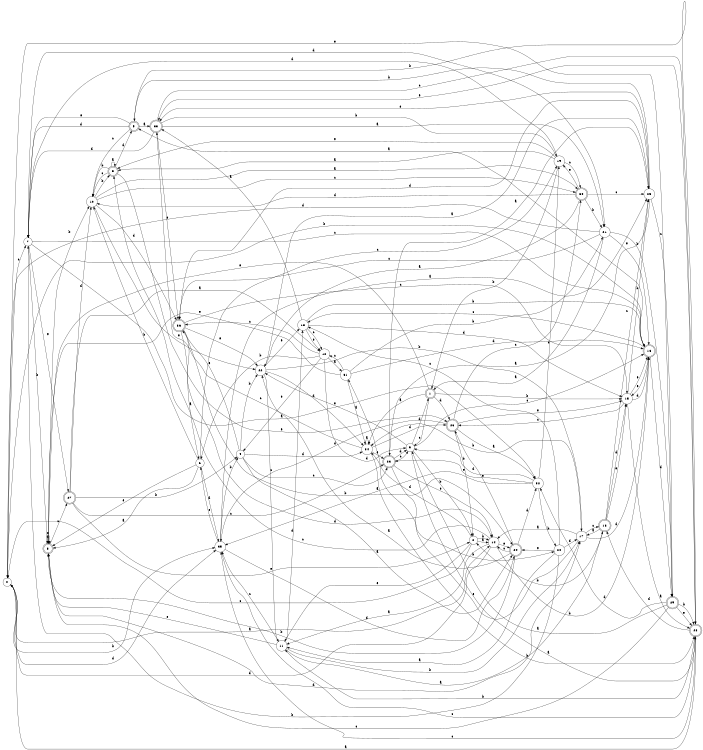 digraph n30_2 {
__start0 [label="" shape="none"];

rankdir=LR;
size="8,5";

s0 [style="filled", color="black", fillcolor="white" shape="circle", label="0"];
s1 [style="rounded,filled", color="black", fillcolor="white" shape="doublecircle", label="1"];
s2 [style="filled", color="black", fillcolor="white" shape="circle", label="2"];
s3 [style="rounded,filled", color="black", fillcolor="white" shape="doublecircle", label="3"];
s4 [style="filled", color="black", fillcolor="white" shape="circle", label="4"];
s5 [style="rounded,filled", color="black", fillcolor="white" shape="doublecircle", label="5"];
s6 [style="filled", color="black", fillcolor="white" shape="circle", label="6"];
s7 [style="filled", color="black", fillcolor="white" shape="circle", label="7"];
s8 [style="rounded,filled", color="black", fillcolor="white" shape="doublecircle", label="8"];
s9 [style="filled", color="black", fillcolor="white" shape="circle", label="9"];
s10 [style="filled", color="black", fillcolor="white" shape="circle", label="10"];
s11 [style="filled", color="black", fillcolor="white" shape="circle", label="11"];
s12 [style="filled", color="black", fillcolor="white" shape="circle", label="12"];
s13 [style="rounded,filled", color="black", fillcolor="white" shape="doublecircle", label="13"];
s14 [style="filled", color="black", fillcolor="white" shape="circle", label="14"];
s15 [style="filled", color="black", fillcolor="white" shape="circle", label="15"];
s16 [style="rounded,filled", color="black", fillcolor="white" shape="doublecircle", label="16"];
s17 [style="filled", color="black", fillcolor="white" shape="circle", label="17"];
s18 [style="filled", color="black", fillcolor="white" shape="circle", label="18"];
s19 [style="filled", color="black", fillcolor="white" shape="circle", label="19"];
s20 [style="filled", color="black", fillcolor="white" shape="circle", label="20"];
s21 [style="filled", color="black", fillcolor="white" shape="circle", label="21"];
s22 [style="filled", color="black", fillcolor="white" shape="circle", label="22"];
s23 [style="rounded,filled", color="black", fillcolor="white" shape="doublecircle", label="23"];
s24 [style="rounded,filled", color="black", fillcolor="white" shape="doublecircle", label="24"];
s25 [style="filled", color="black", fillcolor="white" shape="circle", label="25"];
s26 [style="rounded,filled", color="black", fillcolor="white" shape="doublecircle", label="26"];
s27 [style="rounded,filled", color="black", fillcolor="white" shape="doublecircle", label="27"];
s28 [style="rounded,filled", color="black", fillcolor="white" shape="doublecircle", label="28"];
s29 [style="rounded,filled", color="black", fillcolor="white" shape="doublecircle", label="29"];
s30 [style="rounded,filled", color="black", fillcolor="white" shape="doublecircle", label="30"];
s31 [style="filled", color="black", fillcolor="white" shape="circle", label="31"];
s32 [style="filled", color="black", fillcolor="white" shape="circle", label="32"];
s33 [style="rounded,filled", color="black", fillcolor="white" shape="doublecircle", label="33"];
s34 [style="filled", color="black", fillcolor="white" shape="circle", label="34"];
s35 [style="filled", color="black", fillcolor="white" shape="circle", label="35"];
s36 [style="rounded,filled", color="black", fillcolor="white" shape="doublecircle", label="36"];
s0 -> s14 [label="a"];
s0 -> s35 [label="b"];
s0 -> s7 [label="c"];
s0 -> s35 [label="d"];
s0 -> s29 [label="e"];
s1 -> s34 [label="a"];
s1 -> s15 [label="b"];
s1 -> s9 [label="c"];
s1 -> s26 [label="d"];
s1 -> s8 [label="e"];
s2 -> s14 [label="a"];
s2 -> s14 [label="b"];
s2 -> s0 [label="c"];
s2 -> s31 [label="d"];
s2 -> s11 [label="e"];
s3 -> s3 [label="a"];
s3 -> s10 [label="b"];
s3 -> s10 [label="c"];
s3 -> s5 [label="d"];
s3 -> s26 [label="e"];
s4 -> s24 [label="a"];
s4 -> s22 [label="b"];
s4 -> s23 [label="c"];
s4 -> s34 [label="d"];
s4 -> s36 [label="e"];
s5 -> s33 [label="a"];
s5 -> s28 [label="b"];
s5 -> s10 [label="c"];
s5 -> s7 [label="d"];
s5 -> s7 [label="e"];
s6 -> s8 [label="a"];
s6 -> s10 [label="b"];
s6 -> s19 [label="c"];
s6 -> s35 [label="d"];
s6 -> s8 [label="e"];
s7 -> s32 [label="a"];
s7 -> s8 [label="b"];
s7 -> s16 [label="c"];
s7 -> s21 [label="d"];
s7 -> s27 [label="e"];
s8 -> s8 [label="a"];
s8 -> s10 [label="b"];
s8 -> s27 [label="c"];
s8 -> s17 [label="d"];
s8 -> s8 [label="e"];
s9 -> s28 [label="a"];
s9 -> s2 [label="b"];
s9 -> s16 [label="c"];
s9 -> s1 [label="d"];
s9 -> s22 [label="e"];
s10 -> s30 [label="a"];
s10 -> s3 [label="b"];
s10 -> s30 [label="c"];
s10 -> s36 [label="d"];
s10 -> s22 [label="e"];
s11 -> s13 [label="a"];
s11 -> s17 [label="b"];
s11 -> s35 [label="c"];
s11 -> s18 [label="d"];
s11 -> s8 [label="e"];
s12 -> s31 [label="a"];
s12 -> s6 [label="b"];
s12 -> s36 [label="c"];
s12 -> s9 [label="d"];
s12 -> s4 [label="e"];
s13 -> s17 [label="a"];
s13 -> s2 [label="b"];
s13 -> s25 [label="c"];
s13 -> s15 [label="d"];
s13 -> s15 [label="e"];
s14 -> s11 [label="a"];
s14 -> s16 [label="b"];
s14 -> s3 [label="c"];
s14 -> s0 [label="d"];
s14 -> s24 [label="e"];
s15 -> s28 [label="a"];
s15 -> s25 [label="b"];
s15 -> s26 [label="c"];
s15 -> s16 [label="d"];
s15 -> s16 [label="e"];
s16 -> s5 [label="a"];
s16 -> s0 [label="b"];
s16 -> s18 [label="c"];
s16 -> s29 [label="d"];
s16 -> s15 [label="e"];
s17 -> s14 [label="a"];
s17 -> s34 [label="b"];
s17 -> s13 [label="c"];
s17 -> s16 [label="d"];
s17 -> s34 [label="e"];
s18 -> s33 [label="a"];
s18 -> s16 [label="b"];
s18 -> s12 [label="c"];
s18 -> s15 [label="d"];
s18 -> s12 [label="e"];
s19 -> s3 [label="a"];
s19 -> s1 [label="b"];
s19 -> s30 [label="c"];
s19 -> s7 [label="d"];
s19 -> s3 [label="e"];
s20 -> s11 [label="a"];
s20 -> s7 [label="b"];
s20 -> s18 [label="c"];
s20 -> s17 [label="d"];
s20 -> s24 [label="e"];
s21 -> s1 [label="a"];
s21 -> s29 [label="b"];
s21 -> s36 [label="c"];
s21 -> s0 [label="d"];
s21 -> s16 [label="e"];
s22 -> s25 [label="a"];
s22 -> s17 [label="b"];
s22 -> s11 [label="c"];
s22 -> s34 [label="d"];
s22 -> s18 [label="e"];
s23 -> s25 [label="a"];
s23 -> s20 [label="b"];
s23 -> s9 [label="c"];
s23 -> s9 [label="d"];
s23 -> s14 [label="e"];
s24 -> s22 [label="a"];
s24 -> s8 [label="b"];
s24 -> s14 [label="c"];
s24 -> s32 [label="d"];
s24 -> s26 [label="e"];
s25 -> s23 [label="a"];
s25 -> s5 [label="b"];
s25 -> s29 [label="c"];
s25 -> s36 [label="d"];
s25 -> s33 [label="e"];
s26 -> s32 [label="a"];
s26 -> s2 [label="b"];
s26 -> s30 [label="c"];
s26 -> s35 [label="d"];
s26 -> s15 [label="e"];
s27 -> s12 [label="a"];
s27 -> s4 [label="b"];
s27 -> s23 [label="c"];
s27 -> s10 [label="d"];
s27 -> s2 [label="e"];
s28 -> s0 [label="a"];
s28 -> s11 [label="b"];
s28 -> s35 [label="c"];
s28 -> s13 [label="d"];
s28 -> s33 [label="e"];
s29 -> s9 [label="a"];
s29 -> s28 [label="b"];
s29 -> s8 [label="c"];
s29 -> s32 [label="d"];
s29 -> s28 [label="e"];
s30 -> s22 [label="a"];
s30 -> s21 [label="b"];
s30 -> s25 [label="c"];
s30 -> s10 [label="d"];
s30 -> s19 [label="e"];
s31 -> s34 [label="a"];
s31 -> s21 [label="b"];
s31 -> s12 [label="c"];
s31 -> s16 [label="d"];
s31 -> s8 [label="e"];
s32 -> s35 [label="a"];
s32 -> s20 [label="b"];
s32 -> s19 [label="c"];
s32 -> s9 [label="d"];
s32 -> s23 [label="e"];
s33 -> s21 [label="a"];
s33 -> s19 [label="b"];
s33 -> s28 [label="c"];
s33 -> s7 [label="d"];
s33 -> s36 [label="e"];
s34 -> s34 [label="a"];
s34 -> s28 [label="b"];
s34 -> s33 [label="c"];
s34 -> s26 [label="d"];
s34 -> s23 [label="e"];
s35 -> s25 [label="a"];
s35 -> s4 [label="b"];
s35 -> s28 [label="c"];
s35 -> s24 [label="d"];
s35 -> s6 [label="e"];
s36 -> s6 [label="a"];
s36 -> s24 [label="b"];
s36 -> s15 [label="c"];
s36 -> s14 [label="d"];
s36 -> s22 [label="e"];

}